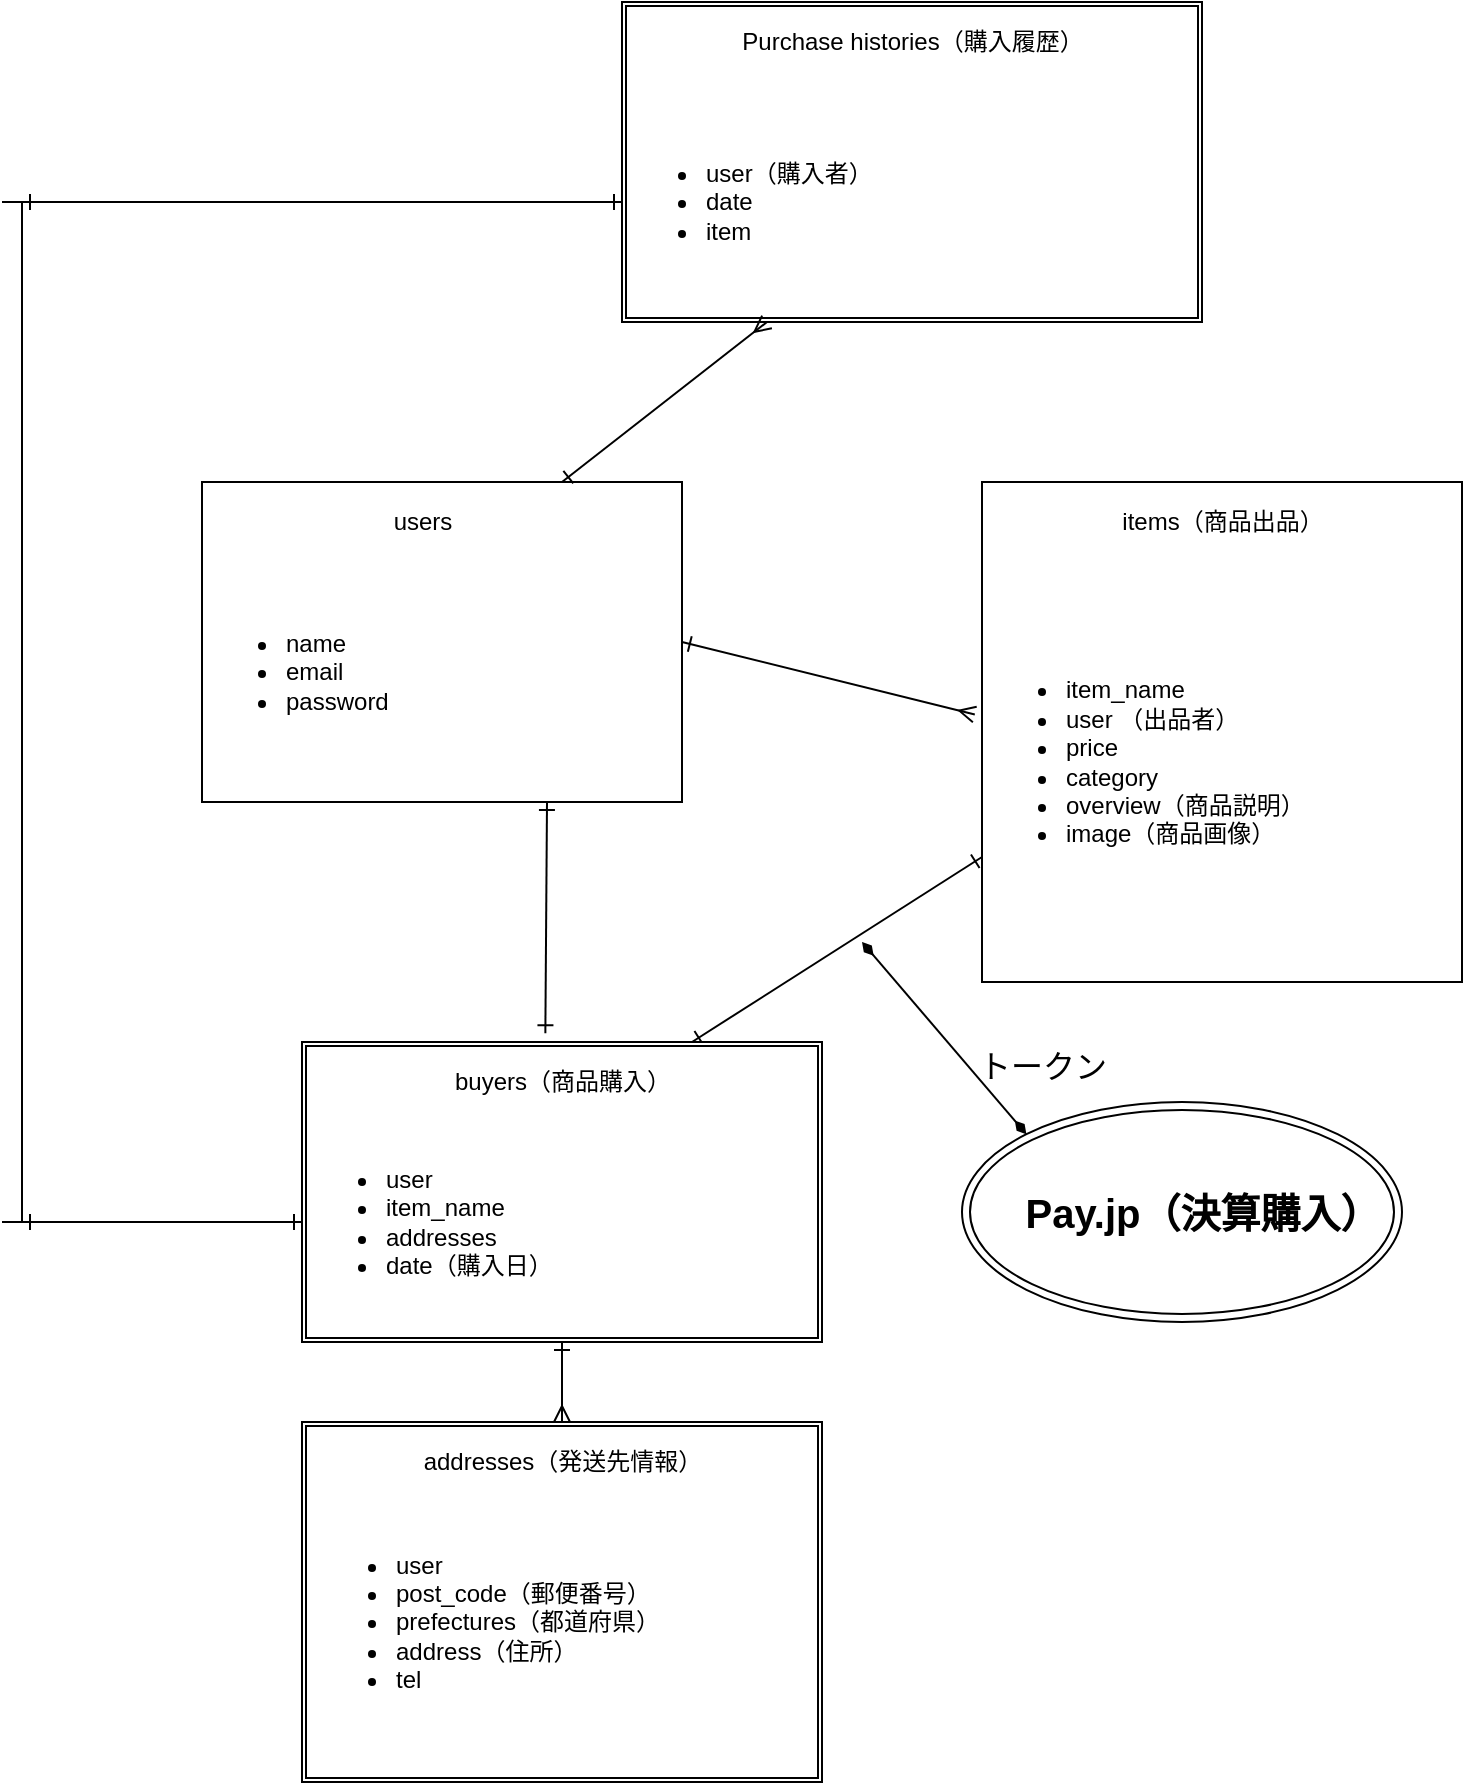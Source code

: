 <mxfile>
    <diagram id="fYaa-EfK72oNWuLgfd2z" name="ページ1">
        <mxGraphModel dx="829" dy="759" grid="1" gridSize="10" guides="1" tooltips="1" connect="1" arrows="1" fold="1" page="1" pageScale="1" pageWidth="827" pageHeight="1169" math="0" shadow="0">
            <root>
                <mxCell id="0"/>
                <mxCell id="1" parent="0"/>
                <mxCell id="16" style="edgeStyle=none;html=1;exitX=1;exitY=0.5;exitDx=0;exitDy=0;entryX=-0.015;entryY=0.392;entryDx=0;entryDy=0;entryPerimeter=0;startArrow=ERone;startFill=0;endArrow=ERmany;endFill=0;" edge="1" parent="1" source="2" target="13">
                    <mxGeometry relative="1" as="geometry"/>
                </mxCell>
                <mxCell id="2" value="" style="rounded=0;whiteSpace=wrap;html=1;" vertex="1" parent="1">
                    <mxGeometry x="170" y="400" width="240" height="160" as="geometry"/>
                </mxCell>
                <mxCell id="3" value="users" style="text;html=1;align=center;verticalAlign=middle;resizable=0;points=[];autosize=1;strokeColor=none;" vertex="1" parent="1">
                    <mxGeometry x="260" y="410" width="40" height="20" as="geometry"/>
                </mxCell>
                <mxCell id="24" style="edgeStyle=none;html=1;exitX=0;exitY=0.75;exitDx=0;exitDy=0;entryX=0.75;entryY=0;entryDx=0;entryDy=0;startArrow=ERone;startFill=0;endArrow=ERone;endFill=0;" edge="1" parent="1" source="5" target="15">
                    <mxGeometry relative="1" as="geometry"/>
                </mxCell>
                <mxCell id="5" value="" style="whiteSpace=wrap;html=1;" vertex="1" parent="1">
                    <mxGeometry x="560" y="400" width="240" height="250" as="geometry"/>
                </mxCell>
                <mxCell id="6" value="items（商品出品）" style="text;html=1;align=center;verticalAlign=middle;resizable=0;points=[];autosize=1;strokeColor=none;" vertex="1" parent="1">
                    <mxGeometry x="620" y="410" width="120" height="20" as="geometry"/>
                </mxCell>
                <mxCell id="13" value="&lt;ul&gt;&lt;li&gt;item_name&lt;/li&gt;&lt;li&gt;user （出品者）&lt;/li&gt;&lt;li&gt;price&lt;/li&gt;&lt;li&gt;category&lt;/li&gt;&lt;li&gt;overview（商品説明）&lt;/li&gt;&lt;li&gt;image（商品画像）&lt;/li&gt;&lt;/ul&gt;" style="text;strokeColor=none;fillColor=none;html=1;whiteSpace=wrap;verticalAlign=middle;overflow=hidden;" vertex="1" parent="1">
                    <mxGeometry x="560" y="430" width="240" height="220" as="geometry"/>
                </mxCell>
                <mxCell id="23" style="edgeStyle=none;html=1;exitX=0.75;exitY=1;exitDx=0;exitDy=0;entryX=0.468;entryY=-0.029;entryDx=0;entryDy=0;entryPerimeter=0;startArrow=ERone;startFill=0;endArrow=ERone;endFill=0;" edge="1" parent="1" source="14" target="15">
                    <mxGeometry relative="1" as="geometry"/>
                </mxCell>
                <mxCell id="14" value="&lt;ul&gt;&lt;li&gt;name&lt;/li&gt;&lt;li&gt;email&lt;/li&gt;&lt;li&gt;password&lt;/li&gt;&lt;/ul&gt;" style="text;strokeColor=none;fillColor=none;html=1;whiteSpace=wrap;verticalAlign=middle;overflow=hidden;" vertex="1" parent="1">
                    <mxGeometry x="170" y="430" width="230" height="130" as="geometry"/>
                </mxCell>
                <mxCell id="15" value="" style="shape=ext;double=1;rounded=0;whiteSpace=wrap;html=1;" vertex="1" parent="1">
                    <mxGeometry x="220" y="680" width="260" height="150" as="geometry"/>
                </mxCell>
                <mxCell id="17" value="buyers（商品購入）" style="text;html=1;align=center;verticalAlign=middle;resizable=0;points=[];autosize=1;strokeColor=none;" vertex="1" parent="1">
                    <mxGeometry x="290" y="690" width="120" height="20" as="geometry"/>
                </mxCell>
                <mxCell id="22" style="edgeStyle=none;html=1;entryX=0.5;entryY=0;entryDx=0;entryDy=0;startArrow=ERone;startFill=0;endArrow=ERmany;endFill=0;" edge="1" parent="1" source="18" target="19">
                    <mxGeometry relative="1" as="geometry"/>
                </mxCell>
                <mxCell id="39" style="edgeStyle=none;html=1;exitX=0;exitY=0.5;exitDx=0;exitDy=0;fontSize=20;startArrow=ERone;startFill=0;endArrow=ERone;endFill=0;entryX=1;entryY=0.5;entryDx=0;entryDy=0;entryPerimeter=0;" edge="1" parent="1" source="18" target="41">
                    <mxGeometry relative="1" as="geometry">
                        <mxPoint x="70" y="770" as="targetPoint"/>
                    </mxGeometry>
                </mxCell>
                <mxCell id="18" value="&lt;ul&gt;&lt;li&gt;user&lt;/li&gt;&lt;li&gt;item_name&lt;/li&gt;&lt;li&gt;addresses&lt;/li&gt;&lt;li&gt;date（購入日）&lt;/li&gt;&lt;/ul&gt;" style="text;strokeColor=none;fillColor=none;html=1;whiteSpace=wrap;verticalAlign=middle;overflow=hidden;" vertex="1" parent="1">
                    <mxGeometry x="220" y="710" width="260" height="120" as="geometry"/>
                </mxCell>
                <mxCell id="19" value="" style="shape=ext;double=1;rounded=0;whiteSpace=wrap;html=1;" vertex="1" parent="1">
                    <mxGeometry x="220" y="870" width="260" height="180" as="geometry"/>
                </mxCell>
                <mxCell id="20" value="addresses（発送先情報）" style="text;html=1;align=center;verticalAlign=middle;resizable=0;points=[];autosize=1;strokeColor=none;" vertex="1" parent="1">
                    <mxGeometry x="275" y="880" width="150" height="20" as="geometry"/>
                </mxCell>
                <mxCell id="21" value="&lt;ul&gt;&lt;li&gt;user&lt;/li&gt;&lt;li&gt;post_code（郵便番号）&lt;/li&gt;&lt;li&gt;prefectures（都道府県）&lt;/li&gt;&lt;li&gt;address（住所）&lt;/li&gt;&lt;li&gt;tel&lt;/li&gt;&lt;/ul&gt;" style="text;strokeColor=none;fillColor=none;html=1;whiteSpace=wrap;verticalAlign=middle;overflow=hidden;" vertex="1" parent="1">
                    <mxGeometry x="225" y="900" width="255" height="140" as="geometry"/>
                </mxCell>
                <mxCell id="25" value="" style="shape=ext;double=1;rounded=0;whiteSpace=wrap;html=1;" vertex="1" parent="1">
                    <mxGeometry x="380" y="160" width="290" height="160" as="geometry"/>
                </mxCell>
                <mxCell id="26" value="Purchase histories（購入履歴）" style="text;html=1;align=center;verticalAlign=middle;resizable=0;points=[];autosize=1;strokeColor=none;" vertex="1" parent="1">
                    <mxGeometry x="430" y="170" width="190" height="20" as="geometry"/>
                </mxCell>
                <mxCell id="30" style="edgeStyle=none;html=1;exitX=0.25;exitY=1;exitDx=0;exitDy=0;entryX=0.75;entryY=0;entryDx=0;entryDy=0;startArrow=ERmany;startFill=0;endArrow=ERone;endFill=0;" edge="1" parent="1" source="28" target="2">
                    <mxGeometry relative="1" as="geometry"/>
                </mxCell>
                <mxCell id="38" style="edgeStyle=none;html=1;exitX=0;exitY=0.5;exitDx=0;exitDy=0;fontSize=20;startArrow=ERone;startFill=0;endArrow=ERone;endFill=0;entryX=0;entryY=0.5;entryDx=0;entryDy=0;entryPerimeter=0;" edge="1" parent="1" source="28" target="41">
                    <mxGeometry relative="1" as="geometry">
                        <mxPoint x="70" y="259.667" as="targetPoint"/>
                    </mxGeometry>
                </mxCell>
                <mxCell id="28" value="&lt;ul&gt;&lt;li&gt;user（購入者）&lt;/li&gt;&lt;li&gt;date&lt;/li&gt;&lt;li&gt;item&lt;/li&gt;&lt;/ul&gt;" style="text;strokeColor=none;fillColor=none;html=1;whiteSpace=wrap;verticalAlign=middle;overflow=hidden;" vertex="1" parent="1">
                    <mxGeometry x="380" y="200" width="290" height="120" as="geometry"/>
                </mxCell>
                <mxCell id="35" style="edgeStyle=none;html=1;exitX=0;exitY=0;exitDx=0;exitDy=0;fontSize=20;startArrow=diamondThin;startFill=1;endArrow=diamondThin;endFill=1;" edge="1" parent="1" source="32">
                    <mxGeometry relative="1" as="geometry">
                        <mxPoint x="500" y="630" as="targetPoint"/>
                    </mxGeometry>
                </mxCell>
                <mxCell id="32" value="" style="ellipse;shape=doubleEllipse;whiteSpace=wrap;html=1;" vertex="1" parent="1">
                    <mxGeometry x="550" y="710" width="220" height="110" as="geometry"/>
                </mxCell>
                <mxCell id="33" value="Pay.jp（決算購入）" style="text;strokeColor=none;fillColor=none;html=1;fontSize=20;fontStyle=1;verticalAlign=middle;align=center;" vertex="1" parent="1">
                    <mxGeometry x="650" y="745" width="40" height="40" as="geometry"/>
                </mxCell>
                <mxCell id="36" value="&lt;font style=&quot;font-size: 16px&quot;&gt;トークン&lt;/font&gt;" style="text;html=1;align=center;verticalAlign=middle;resizable=0;points=[];autosize=1;strokeColor=none;fontSize=20;" vertex="1" parent="1">
                    <mxGeometry x="550" y="675" width="80" height="30" as="geometry"/>
                </mxCell>
                <mxCell id="41" value="" style="shape=crossbar;whiteSpace=wrap;html=1;rounded=1;direction=south;fontSize=20;" vertex="1" parent="1">
                    <mxGeometry x="70" y="260" width="20" height="510" as="geometry"/>
                </mxCell>
            </root>
        </mxGraphModel>
    </diagram>
</mxfile>